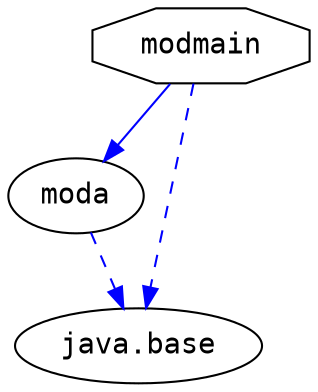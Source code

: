 # Created by depvis.JigsawDepVisualizer on Tue Oct 17 12:26:56 CEST 2017
digraph Java9_Dependency_Visualizer {
moda[fontname="Consolas",shape="ellipse",label="moda"];
java_base[fontname="Consolas",shape="ellipse",label="java.base"];
modmain[fontname="Consolas",shape="octagon",label="modmain"];
moda -> java_base[color="#0000ff",fontname="Consolas",fontcolor="#0000ff",style="dashed",weight="16"]
modmain -> moda[color="#0000ff",fontname="Consolas",fontcolor="#0000ff",weight="8"]
modmain -> java_base[color="#0000ff",fontname="Consolas",fontcolor="#0000ff",style="dashed",weight="16"]
}
